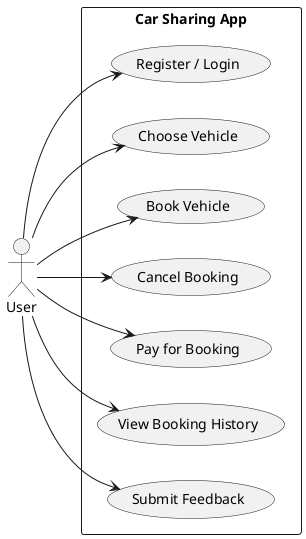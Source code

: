 
```plantuml
@startuml
left to right direction
skinparam packageStyle rectangle

actor "User" as user
rectangle "Car Sharing App" {
  usecase "Register / Login" as UC1
  usecase "Choose Vehicle" as UC2
  usecase "Book Vehicle" as UC3
  usecase "Cancel Booking" as UC4
  usecase "Pay for Booking" as UC5
  usecase "View Booking History" as UC6
  usecase "Submit Feedback" as UC7
}

user --> UC1
user --> UC2
user --> UC3
user --> UC4
user --> UC5
user --> UC6
user --> UC7

@enduml
```

This diagram showcases the interactions between the user and the system's core functionalities.
